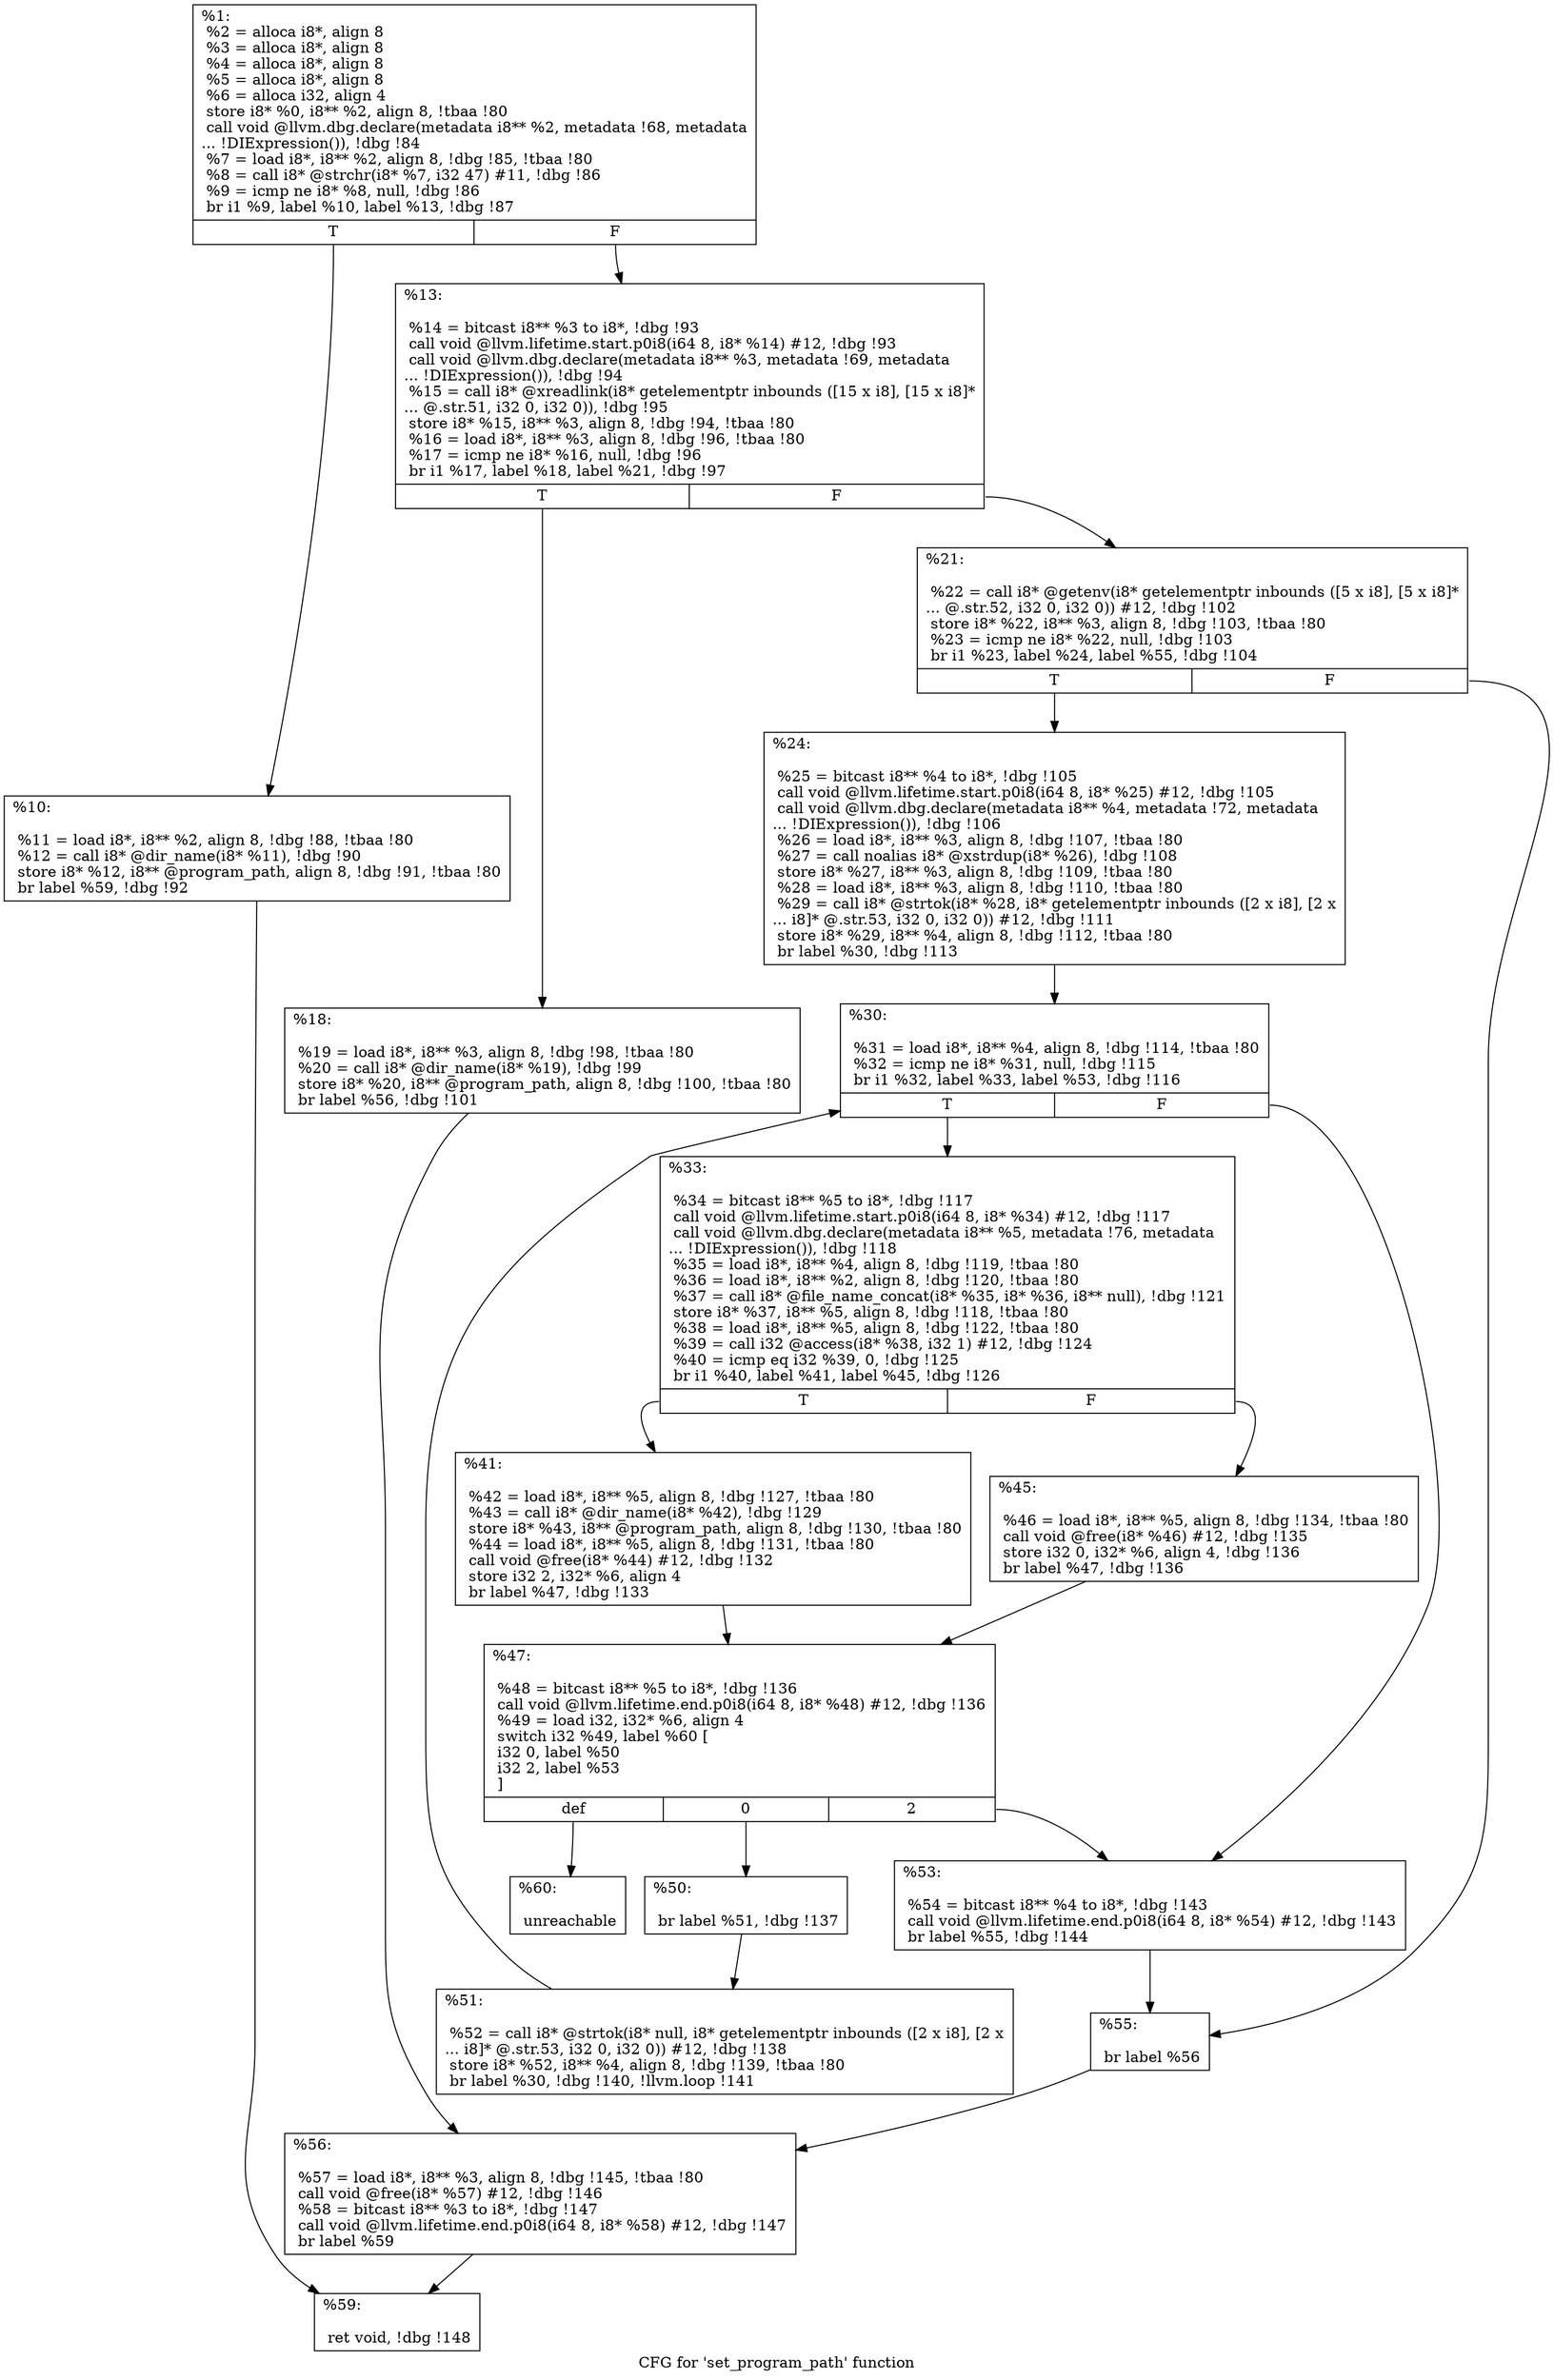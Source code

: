 digraph "CFG for 'set_program_path' function" {
	label="CFG for 'set_program_path' function";

	Node0x27ded40 [shape=record,label="{%1:\l  %2 = alloca i8*, align 8\l  %3 = alloca i8*, align 8\l  %4 = alloca i8*, align 8\l  %5 = alloca i8*, align 8\l  %6 = alloca i32, align 4\l  store i8* %0, i8** %2, align 8, !tbaa !80\l  call void @llvm.dbg.declare(metadata i8** %2, metadata !68, metadata\l... !DIExpression()), !dbg !84\l  %7 = load i8*, i8** %2, align 8, !dbg !85, !tbaa !80\l  %8 = call i8* @strchr(i8* %7, i32 47) #11, !dbg !86\l  %9 = icmp ne i8* %8, null, !dbg !86\l  br i1 %9, label %10, label %13, !dbg !87\l|{<s0>T|<s1>F}}"];
	Node0x27ded40:s0 -> Node0x27e2f30;
	Node0x27ded40:s1 -> Node0x27e2f80;
	Node0x27e2f30 [shape=record,label="{%10:\l\l  %11 = load i8*, i8** %2, align 8, !dbg !88, !tbaa !80\l  %12 = call i8* @dir_name(i8* %11), !dbg !90\l  store i8* %12, i8** @program_path, align 8, !dbg !91, !tbaa !80\l  br label %59, !dbg !92\l}"];
	Node0x27e2f30 -> Node0x27e33e0;
	Node0x27e2f80 [shape=record,label="{%13:\l\l  %14 = bitcast i8** %3 to i8*, !dbg !93\l  call void @llvm.lifetime.start.p0i8(i64 8, i8* %14) #12, !dbg !93\l  call void @llvm.dbg.declare(metadata i8** %3, metadata !69, metadata\l... !DIExpression()), !dbg !94\l  %15 = call i8* @xreadlink(i8* getelementptr inbounds ([15 x i8], [15 x i8]*\l... @.str.51, i32 0, i32 0)), !dbg !95\l  store i8* %15, i8** %3, align 8, !dbg !94, !tbaa !80\l  %16 = load i8*, i8** %3, align 8, !dbg !96, !tbaa !80\l  %17 = icmp ne i8* %16, null, !dbg !96\l  br i1 %17, label %18, label %21, !dbg !97\l|{<s0>T|<s1>F}}"];
	Node0x27e2f80:s0 -> Node0x27e2fd0;
	Node0x27e2f80:s1 -> Node0x27e3020;
	Node0x27e2fd0 [shape=record,label="{%18:\l\l  %19 = load i8*, i8** %3, align 8, !dbg !98, !tbaa !80\l  %20 = call i8* @dir_name(i8* %19), !dbg !99\l  store i8* %20, i8** @program_path, align 8, !dbg !100, !tbaa !80\l  br label %56, !dbg !101\l}"];
	Node0x27e2fd0 -> Node0x27e3390;
	Node0x27e3020 [shape=record,label="{%21:\l\l  %22 = call i8* @getenv(i8* getelementptr inbounds ([5 x i8], [5 x i8]*\l... @.str.52, i32 0, i32 0)) #12, !dbg !102\l  store i8* %22, i8** %3, align 8, !dbg !103, !tbaa !80\l  %23 = icmp ne i8* %22, null, !dbg !103\l  br i1 %23, label %24, label %55, !dbg !104\l|{<s0>T|<s1>F}}"];
	Node0x27e3020:s0 -> Node0x27e3070;
	Node0x27e3020:s1 -> Node0x27e3340;
	Node0x27e3070 [shape=record,label="{%24:\l\l  %25 = bitcast i8** %4 to i8*, !dbg !105\l  call void @llvm.lifetime.start.p0i8(i64 8, i8* %25) #12, !dbg !105\l  call void @llvm.dbg.declare(metadata i8** %4, metadata !72, metadata\l... !DIExpression()), !dbg !106\l  %26 = load i8*, i8** %3, align 8, !dbg !107, !tbaa !80\l  %27 = call noalias i8* @xstrdup(i8* %26), !dbg !108\l  store i8* %27, i8** %3, align 8, !dbg !109, !tbaa !80\l  %28 = load i8*, i8** %3, align 8, !dbg !110, !tbaa !80\l  %29 = call i8* @strtok(i8* %28, i8* getelementptr inbounds ([2 x i8], [2 x\l... i8]* @.str.53, i32 0, i32 0)) #12, !dbg !111\l  store i8* %29, i8** %4, align 8, !dbg !112, !tbaa !80\l  br label %30, !dbg !113\l}"];
	Node0x27e3070 -> Node0x27e30c0;
	Node0x27e30c0 [shape=record,label="{%30:\l\l  %31 = load i8*, i8** %4, align 8, !dbg !114, !tbaa !80\l  %32 = icmp ne i8* %31, null, !dbg !115\l  br i1 %32, label %33, label %53, !dbg !116\l|{<s0>T|<s1>F}}"];
	Node0x27e30c0:s0 -> Node0x27e3110;
	Node0x27e30c0:s1 -> Node0x27e32f0;
	Node0x27e3110 [shape=record,label="{%33:\l\l  %34 = bitcast i8** %5 to i8*, !dbg !117\l  call void @llvm.lifetime.start.p0i8(i64 8, i8* %34) #12, !dbg !117\l  call void @llvm.dbg.declare(metadata i8** %5, metadata !76, metadata\l... !DIExpression()), !dbg !118\l  %35 = load i8*, i8** %4, align 8, !dbg !119, !tbaa !80\l  %36 = load i8*, i8** %2, align 8, !dbg !120, !tbaa !80\l  %37 = call i8* @file_name_concat(i8* %35, i8* %36, i8** null), !dbg !121\l  store i8* %37, i8** %5, align 8, !dbg !118, !tbaa !80\l  %38 = load i8*, i8** %5, align 8, !dbg !122, !tbaa !80\l  %39 = call i32 @access(i8* %38, i32 1) #12, !dbg !124\l  %40 = icmp eq i32 %39, 0, !dbg !125\l  br i1 %40, label %41, label %45, !dbg !126\l|{<s0>T|<s1>F}}"];
	Node0x27e3110:s0 -> Node0x27e3160;
	Node0x27e3110:s1 -> Node0x27e31b0;
	Node0x27e3160 [shape=record,label="{%41:\l\l  %42 = load i8*, i8** %5, align 8, !dbg !127, !tbaa !80\l  %43 = call i8* @dir_name(i8* %42), !dbg !129\l  store i8* %43, i8** @program_path, align 8, !dbg !130, !tbaa !80\l  %44 = load i8*, i8** %5, align 8, !dbg !131, !tbaa !80\l  call void @free(i8* %44) #12, !dbg !132\l  store i32 2, i32* %6, align 4\l  br label %47, !dbg !133\l}"];
	Node0x27e3160 -> Node0x27e3200;
	Node0x27e31b0 [shape=record,label="{%45:\l\l  %46 = load i8*, i8** %5, align 8, !dbg !134, !tbaa !80\l  call void @free(i8* %46) #12, !dbg !135\l  store i32 0, i32* %6, align 4, !dbg !136\l  br label %47, !dbg !136\l}"];
	Node0x27e31b0 -> Node0x27e3200;
	Node0x27e3200 [shape=record,label="{%47:\l\l  %48 = bitcast i8** %5 to i8*, !dbg !136\l  call void @llvm.lifetime.end.p0i8(i64 8, i8* %48) #12, !dbg !136\l  %49 = load i32, i32* %6, align 4\l  switch i32 %49, label %60 [\l    i32 0, label %50\l    i32 2, label %53\l  ]\l|{<s0>def|<s1>0|<s2>2}}"];
	Node0x27e3200:s0 -> Node0x27e3430;
	Node0x27e3200:s1 -> Node0x27e3250;
	Node0x27e3200:s2 -> Node0x27e32f0;
	Node0x27e3250 [shape=record,label="{%50:\l\l  br label %51, !dbg !137\l}"];
	Node0x27e3250 -> Node0x27e32a0;
	Node0x27e32a0 [shape=record,label="{%51:\l\l  %52 = call i8* @strtok(i8* null, i8* getelementptr inbounds ([2 x i8], [2 x\l... i8]* @.str.53, i32 0, i32 0)) #12, !dbg !138\l  store i8* %52, i8** %4, align 8, !dbg !139, !tbaa !80\l  br label %30, !dbg !140, !llvm.loop !141\l}"];
	Node0x27e32a0 -> Node0x27e30c0;
	Node0x27e32f0 [shape=record,label="{%53:\l\l  %54 = bitcast i8** %4 to i8*, !dbg !143\l  call void @llvm.lifetime.end.p0i8(i64 8, i8* %54) #12, !dbg !143\l  br label %55, !dbg !144\l}"];
	Node0x27e32f0 -> Node0x27e3340;
	Node0x27e3340 [shape=record,label="{%55:\l\l  br label %56\l}"];
	Node0x27e3340 -> Node0x27e3390;
	Node0x27e3390 [shape=record,label="{%56:\l\l  %57 = load i8*, i8** %3, align 8, !dbg !145, !tbaa !80\l  call void @free(i8* %57) #12, !dbg !146\l  %58 = bitcast i8** %3 to i8*, !dbg !147\l  call void @llvm.lifetime.end.p0i8(i64 8, i8* %58) #12, !dbg !147\l  br label %59\l}"];
	Node0x27e3390 -> Node0x27e33e0;
	Node0x27e33e0 [shape=record,label="{%59:\l\l  ret void, !dbg !148\l}"];
	Node0x27e3430 [shape=record,label="{%60:\l\l  unreachable\l}"];
}
